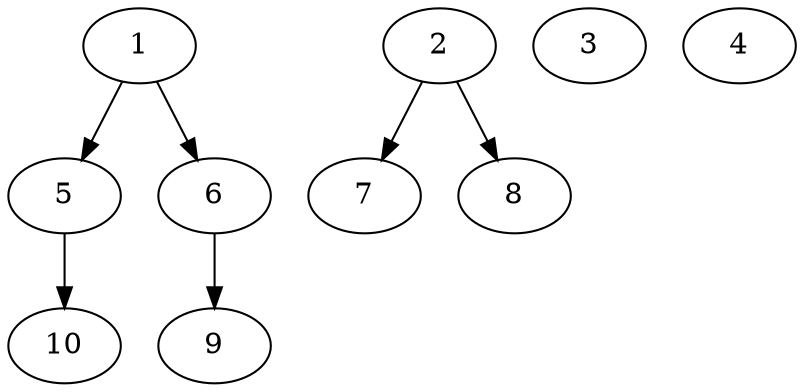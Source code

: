 // DAG automatically generated by daggen at Tue Jul 18 11:30:58 2017
// ./daggen --dot -n 10 --fat 0.5 --regular 0.2 --density 0.2 --jump 1 
digraph G {
  1 [size="68719476736", alpha="0.12"]
  1 -> 5 [size ="134217728"]
  1 -> 6 [size ="134217728"]
  2 [size="1073741824000", alpha="0.07"]
  2 -> 7 [size ="838860800"]
  2 -> 8 [size ="838860800"]
  3 [size="368293445632", alpha="0.00"]
  4 [size="134217728000", alpha="0.08"]
  5 [size="8589934592", alpha="0.19"]
  5 -> 10 [size ="33554432"]
  6 [size="68719476736", alpha="0.19"]
  6 -> 9 [size ="134217728"]
  7 [size="15153673483", alpha="0.12"]
  8 [size="824959161584", alpha="0.04"]
  9 [size="23572450402", alpha="0.13"]
  10 [size="68719476736", alpha="0.16"]
}
